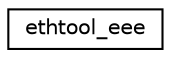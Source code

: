 digraph G
{
  edge [fontname="Helvetica",fontsize="10",labelfontname="Helvetica",labelfontsize="10"];
  node [fontname="Helvetica",fontsize="10",shape=record];
  rankdir="LR";
  Node1 [label="ethtool_eee",height=0.2,width=0.4,color="black", fillcolor="white", style="filled",URL="$structethtool__eee.html"];
}
